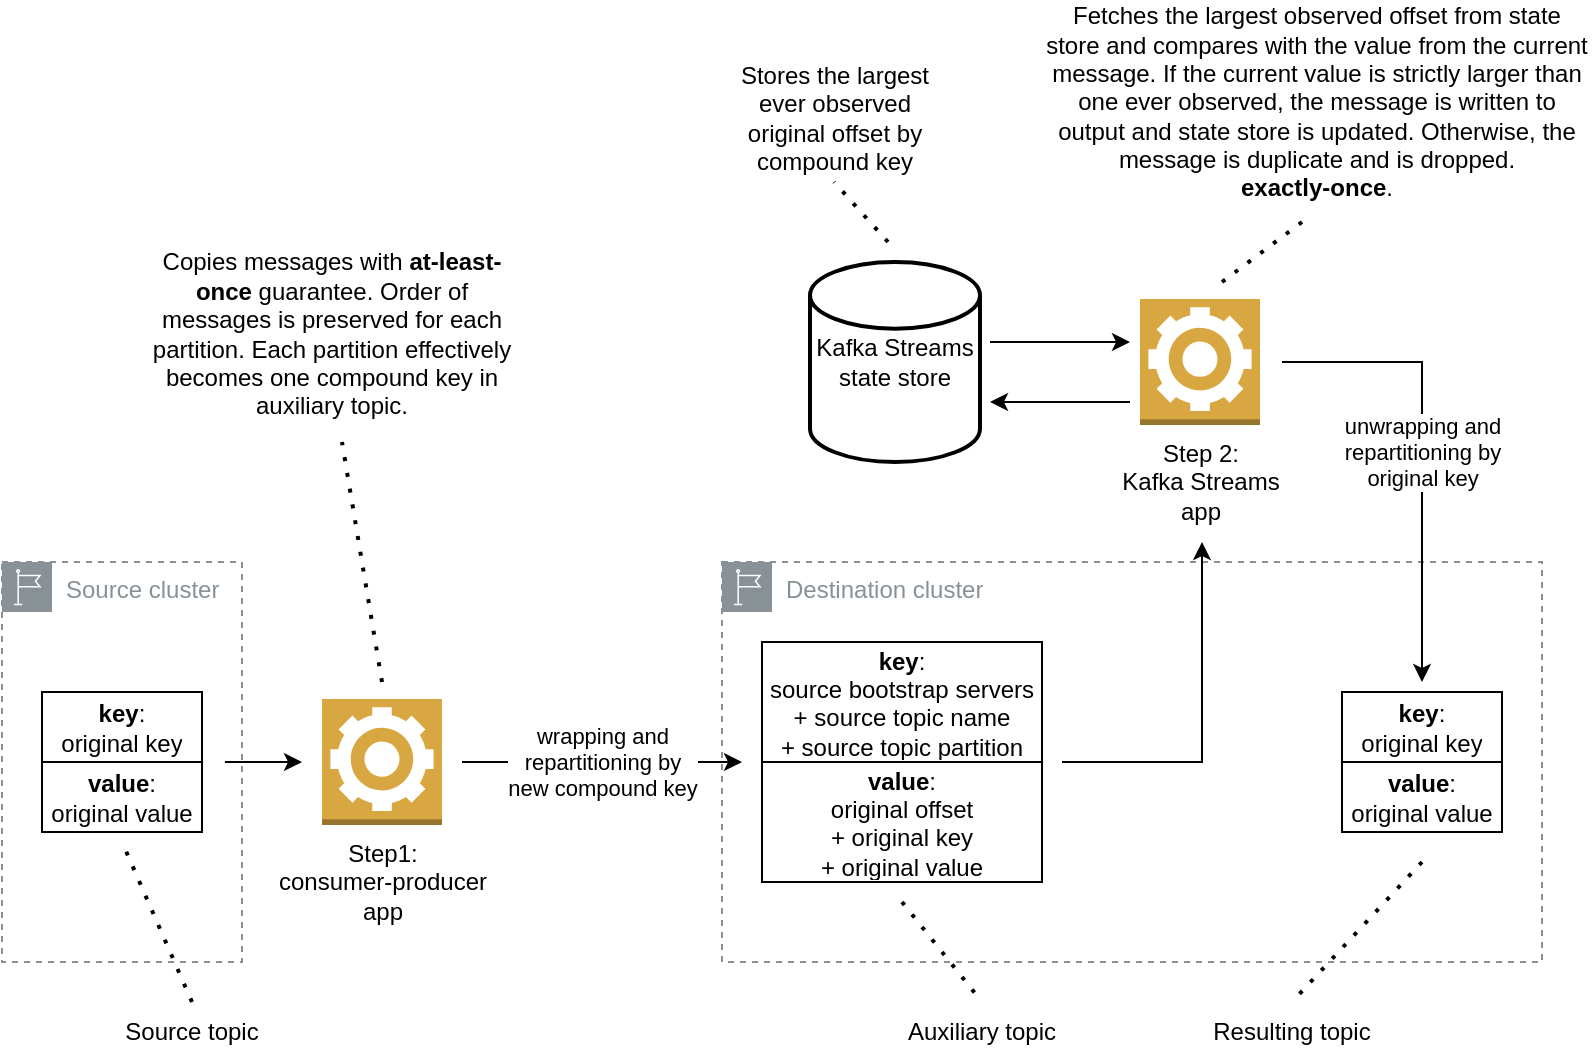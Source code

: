 <mxfile version="20.5.3" type="embed"><diagram id="nGLieXSFuladX91sqCkF" name="Page-1"><mxGraphModel dx="907" dy="649" grid="1" gridSize="10" guides="1" tooltips="1" connect="1" arrows="1" fold="1" page="1" pageScale="1" pageWidth="850" pageHeight="1100" math="0" shadow="0"><root><mxCell id="0"/><mxCell id="1" parent="0"/><mxCell id="34" value="Destination cluster" style="sketch=0;outlineConnect=0;gradientColor=none;html=1;whiteSpace=wrap;fontSize=12;fontStyle=0;shape=mxgraph.aws4.group;grIcon=mxgraph.aws4.group_region;strokeColor=#879196;fillColor=none;verticalAlign=top;align=left;spacingLeft=30;fontColor=#879196;dashed=1;" vertex="1" parent="1"><mxGeometry x="380" y="300" width="410" height="200" as="geometry"/></mxCell><mxCell id="27" value="Source cluster" style="sketch=0;outlineConnect=0;gradientColor=none;html=1;whiteSpace=wrap;fontSize=12;fontStyle=0;shape=mxgraph.aws4.group;grIcon=mxgraph.aws4.group_region;strokeColor=#879196;fillColor=none;verticalAlign=top;align=left;spacingLeft=30;fontColor=#879196;dashed=1;" vertex="1" parent="1"><mxGeometry x="20" y="300" width="120" height="200" as="geometry"/></mxCell><mxCell id="15" value="" style="shape=table;html=1;whiteSpace=wrap;startSize=0;container=1;collapsible=0;childLayout=tableLayout;" vertex="1" parent="1"><mxGeometry x="40" y="365" width="80" height="70" as="geometry"/></mxCell><mxCell id="16" value="" style="shape=tableRow;horizontal=0;startSize=0;swimlaneHead=0;swimlaneBody=0;top=0;left=0;bottom=0;right=0;collapsible=0;dropTarget=0;fillColor=none;points=[[0,0.5],[1,0.5]];portConstraint=eastwest;" vertex="1" parent="15"><mxGeometry width="80" height="35" as="geometry"/></mxCell><mxCell id="17" value="&lt;b&gt;key&lt;/b&gt;:&lt;br&gt;original key" style="shape=partialRectangle;html=1;whiteSpace=wrap;connectable=0;fillColor=none;top=0;left=0;bottom=0;right=0;overflow=hidden;" vertex="1" parent="16"><mxGeometry width="80" height="35" as="geometry"><mxRectangle width="80" height="35" as="alternateBounds"/></mxGeometry></mxCell><mxCell id="18" value="" style="shape=tableRow;horizontal=0;startSize=0;swimlaneHead=0;swimlaneBody=0;top=0;left=0;bottom=0;right=0;collapsible=0;dropTarget=0;fillColor=none;points=[[0,0.5],[1,0.5]];portConstraint=eastwest;" vertex="1" parent="15"><mxGeometry y="35" width="80" height="35" as="geometry"/></mxCell><mxCell id="19" value="&lt;b&gt;value&lt;/b&gt;:&lt;br&gt;original value" style="shape=partialRectangle;html=1;whiteSpace=wrap;connectable=0;fillColor=none;top=0;left=0;bottom=0;right=0;overflow=hidden;" vertex="1" parent="18"><mxGeometry width="80" height="35" as="geometry"><mxRectangle width="80" height="35" as="alternateBounds"/></mxGeometry></mxCell><mxCell id="20" value="wrapping and &lt;br&gt;repartitioning by &lt;br&gt;new compound key" style="endArrow=classic;html=1;rounded=0;startArrow=none;" edge="1" parent="1"><mxGeometry width="50" height="50" relative="1" as="geometry"><mxPoint x="250" y="400" as="sourcePoint"/><mxPoint x="390" y="400" as="targetPoint"/></mxGeometry></mxCell><mxCell id="30" value="Step1:&lt;br&gt;consumer-producer&lt;br&gt;app" style="outlineConnect=0;dashed=0;verticalLabelPosition=bottom;verticalAlign=top;align=center;html=1;shape=mxgraph.aws3.worker;fillColor=#D9A741;gradientColor=none;" vertex="1" parent="1"><mxGeometry x="180" y="368.5" width="60" height="63" as="geometry"/></mxCell><mxCell id="32" value="" style="endArrow=classic;html=1;rounded=0;startArrow=none;exitX=0.929;exitY=0.5;exitDx=0;exitDy=0;exitPerimeter=0;" edge="1" parent="1" source="27"><mxGeometry width="50" height="50" relative="1" as="geometry"><mxPoint x="150" y="400" as="sourcePoint"/><mxPoint x="170" y="400" as="targetPoint"/></mxGeometry></mxCell><mxCell id="36" value="" style="shape=table;html=1;whiteSpace=wrap;startSize=0;container=1;collapsible=0;childLayout=tableLayout;" vertex="1" parent="1"><mxGeometry x="400" y="340" width="140" height="120" as="geometry"/></mxCell><mxCell id="37" value="" style="shape=tableRow;horizontal=0;startSize=0;swimlaneHead=0;swimlaneBody=0;top=0;left=0;bottom=0;right=0;collapsible=0;dropTarget=0;fillColor=none;points=[[0,0.5],[1,0.5]];portConstraint=eastwest;" vertex="1" parent="36"><mxGeometry width="140" height="60" as="geometry"/></mxCell><mxCell id="38" value="&lt;b&gt;key&lt;/b&gt;:&lt;br&gt;source bootstrap servers&lt;br&gt;+ source topic name&lt;br&gt;+ source topic partition" style="shape=partialRectangle;html=1;whiteSpace=wrap;connectable=0;fillColor=none;top=0;left=0;bottom=0;right=0;overflow=hidden;" vertex="1" parent="37"><mxGeometry width="140" height="60" as="geometry"><mxRectangle width="140" height="60" as="alternateBounds"/></mxGeometry></mxCell><mxCell id="39" value="" style="shape=tableRow;horizontal=0;startSize=0;swimlaneHead=0;swimlaneBody=0;top=0;left=0;bottom=0;right=0;collapsible=0;dropTarget=0;fillColor=none;points=[[0,0.5],[1,0.5]];portConstraint=eastwest;" vertex="1" parent="36"><mxGeometry y="60" width="140" height="60" as="geometry"/></mxCell><mxCell id="40" value="&lt;b&gt;value&lt;/b&gt;:&lt;br&gt;original offset&lt;br&gt;+ original key&lt;br&gt;+ original value" style="shape=partialRectangle;html=1;whiteSpace=wrap;connectable=0;fillColor=none;top=0;left=0;bottom=0;right=0;overflow=hidden;" vertex="1" parent="39"><mxGeometry width="140" height="60" as="geometry"><mxRectangle width="140" height="60" as="alternateBounds"/></mxGeometry></mxCell><mxCell id="41" value="" style="shape=table;html=1;whiteSpace=wrap;startSize=0;container=1;collapsible=0;childLayout=tableLayout;" vertex="1" parent="1"><mxGeometry x="690" y="365" width="80" height="70" as="geometry"/></mxCell><mxCell id="42" value="" style="shape=tableRow;horizontal=0;startSize=0;swimlaneHead=0;swimlaneBody=0;top=0;left=0;bottom=0;right=0;collapsible=0;dropTarget=0;fillColor=none;points=[[0,0.5],[1,0.5]];portConstraint=eastwest;" vertex="1" parent="41"><mxGeometry width="80" height="35" as="geometry"/></mxCell><mxCell id="43" value="&lt;b&gt;key&lt;/b&gt;:&lt;br&gt;original key" style="shape=partialRectangle;html=1;whiteSpace=wrap;connectable=0;fillColor=none;top=0;left=0;bottom=0;right=0;overflow=hidden;" vertex="1" parent="42"><mxGeometry width="80" height="35" as="geometry"><mxRectangle width="80" height="35" as="alternateBounds"/></mxGeometry></mxCell><mxCell id="44" value="" style="shape=tableRow;horizontal=0;startSize=0;swimlaneHead=0;swimlaneBody=0;top=0;left=0;bottom=0;right=0;collapsible=0;dropTarget=0;fillColor=none;points=[[0,0.5],[1,0.5]];portConstraint=eastwest;" vertex="1" parent="41"><mxGeometry y="35" width="80" height="35" as="geometry"/></mxCell><mxCell id="45" value="&lt;b&gt;value&lt;/b&gt;:&lt;br&gt;original value" style="shape=partialRectangle;html=1;whiteSpace=wrap;connectable=0;fillColor=none;top=0;left=0;bottom=0;right=0;overflow=hidden;" vertex="1" parent="44"><mxGeometry width="80" height="35" as="geometry"><mxRectangle width="80" height="35" as="alternateBounds"/></mxGeometry></mxCell><mxCell id="46" value="unwrapping and &lt;br&gt;repartitioning by &lt;br&gt;original key" style="endArrow=classic;html=1;rounded=0;startArrow=none;" edge="1" parent="1"><mxGeometry width="50" height="50" relative="1" as="geometry"><mxPoint x="660" y="200" as="sourcePoint"/><mxPoint x="730" y="360" as="targetPoint"/><Array as="points"><mxPoint x="730" y="200"/></Array></mxGeometry></mxCell><mxCell id="47" value="Step 2:&lt;br&gt;Kafka Streams&lt;br&gt;app" style="outlineConnect=0;dashed=0;verticalLabelPosition=bottom;verticalAlign=top;align=center;html=1;shape=mxgraph.aws3.worker;fillColor=#D9A741;gradientColor=none;" vertex="1" parent="1"><mxGeometry x="589" y="168.5" width="60" height="63" as="geometry"/></mxCell><mxCell id="48" value="" style="endArrow=classic;html=1;rounded=0;startArrow=none;" edge="1" parent="1"><mxGeometry width="50" height="50" relative="1" as="geometry"><mxPoint x="550" y="400" as="sourcePoint"/><mxPoint x="620" y="290" as="targetPoint"/><Array as="points"><mxPoint x="620" y="400"/></Array></mxGeometry></mxCell><mxCell id="49" value="Kafka Streams state store" style="strokeWidth=2;html=1;shape=mxgraph.flowchart.database;whiteSpace=wrap;" vertex="1" parent="1"><mxGeometry x="424" y="150" width="85" height="100" as="geometry"/></mxCell><mxCell id="51" value="Stores the largest ever observed original offset by compound key" style="text;html=1;strokeColor=none;fillColor=none;align=center;verticalAlign=middle;whiteSpace=wrap;rounded=0;" vertex="1" parent="1"><mxGeometry x="380" y="47.5" width="112.5" height="60" as="geometry"/></mxCell><mxCell id="52" value="Fetches the largest observed offset from state store and compares with the value from the current message. If the current value is strictly larger than one ever observed, the message is written to output and state store is updated. Otherwise, the message is duplicate and is dropped.&lt;br&gt;&lt;b&gt;exactly-once&lt;/b&gt;." style="text;html=1;strokeColor=none;fillColor=none;align=center;verticalAlign=middle;whiteSpace=wrap;rounded=0;" vertex="1" parent="1"><mxGeometry x="540" y="20" width="275" height="100" as="geometry"/></mxCell><mxCell id="53" value="" style="endArrow=classic;html=1;rounded=0;" edge="1" parent="1"><mxGeometry width="50" height="50" relative="1" as="geometry"><mxPoint x="584" y="220" as="sourcePoint"/><mxPoint x="514" y="220" as="targetPoint"/></mxGeometry></mxCell><mxCell id="54" value="" style="endArrow=classic;html=1;rounded=0;" edge="1" parent="1"><mxGeometry width="50" height="50" relative="1" as="geometry"><mxPoint x="514" y="190" as="sourcePoint"/><mxPoint x="584" y="190" as="targetPoint"/></mxGeometry></mxCell><mxCell id="56" value="" style="endArrow=none;dashed=1;html=1;dashPattern=1 3;strokeWidth=2;rounded=0;" edge="1" parent="1"><mxGeometry width="50" height="50" relative="1" as="geometry"><mxPoint x="463" y="140" as="sourcePoint"/><mxPoint x="436" y="110" as="targetPoint"/></mxGeometry></mxCell><mxCell id="57" value="" style="endArrow=none;dashed=1;html=1;dashPattern=1 3;strokeWidth=2;rounded=0;" edge="1" parent="1"><mxGeometry width="50" height="50" relative="1" as="geometry"><mxPoint x="630" y="160" as="sourcePoint"/><mxPoint x="670" y="130" as="targetPoint"/></mxGeometry></mxCell><mxCell id="59" value="" style="endArrow=none;dashed=1;html=1;dashPattern=1 3;strokeWidth=2;rounded=0;" edge="1" parent="1"><mxGeometry width="50" height="50" relative="1" as="geometry"><mxPoint x="210" y="360" as="sourcePoint"/><mxPoint x="190" y="240" as="targetPoint"/></mxGeometry></mxCell><mxCell id="60" value="Copies messages with &lt;b&gt;at-least-once &lt;/b&gt;guarantee. Order of messages is preserved for each partition. Each partition effectively becomes one compound key in auxiliary topic." style="text;html=1;strokeColor=none;fillColor=none;align=center;verticalAlign=middle;whiteSpace=wrap;rounded=0;" vertex="1" parent="1"><mxGeometry x="90" y="141.5" width="190" height="88.5" as="geometry"/></mxCell><mxCell id="61" value="Resulting topic" style="text;html=1;strokeColor=none;fillColor=none;align=center;verticalAlign=middle;whiteSpace=wrap;rounded=0;" vertex="1" parent="1"><mxGeometry x="610" y="520" width="110" height="30" as="geometry"/></mxCell><mxCell id="62" value="Auxiliary topic" style="text;html=1;strokeColor=none;fillColor=none;align=center;verticalAlign=middle;whiteSpace=wrap;rounded=0;" vertex="1" parent="1"><mxGeometry x="460" y="520" width="100" height="30" as="geometry"/></mxCell><mxCell id="63" value="" style="endArrow=none;dashed=1;html=1;dashPattern=1 3;strokeWidth=2;rounded=0;entryX=0.5;entryY=0;entryDx=0;entryDy=0;" edge="1" parent="1" target="62"><mxGeometry width="50" height="50" relative="1" as="geometry"><mxPoint x="470" y="470" as="sourcePoint"/><mxPoint x="450" y="300" as="targetPoint"/></mxGeometry></mxCell><mxCell id="64" value="" style="endArrow=none;dashed=1;html=1;dashPattern=1 3;strokeWidth=2;rounded=0;entryX=0.5;entryY=0;entryDx=0;entryDy=0;" edge="1" parent="1" target="61"><mxGeometry width="50" height="50" relative="1" as="geometry"><mxPoint x="730" y="450" as="sourcePoint"/><mxPoint x="450" y="300" as="targetPoint"/></mxGeometry></mxCell><mxCell id="65" value="" style="endArrow=none;dashed=1;html=1;dashPattern=1 3;strokeWidth=2;rounded=0;exitX=0.5;exitY=0;exitDx=0;exitDy=0;" edge="1" parent="1" source="66"><mxGeometry width="50" height="50" relative="1" as="geometry"><mxPoint x="150" y="530" as="sourcePoint"/><mxPoint x="80" y="440" as="targetPoint"/></mxGeometry></mxCell><mxCell id="66" value="Source topic" style="text;html=1;strokeColor=none;fillColor=none;align=center;verticalAlign=middle;whiteSpace=wrap;rounded=0;" vertex="1" parent="1"><mxGeometry x="70" y="520" width="90" height="30" as="geometry"/></mxCell></root></mxGraphModel></diagram></mxfile>